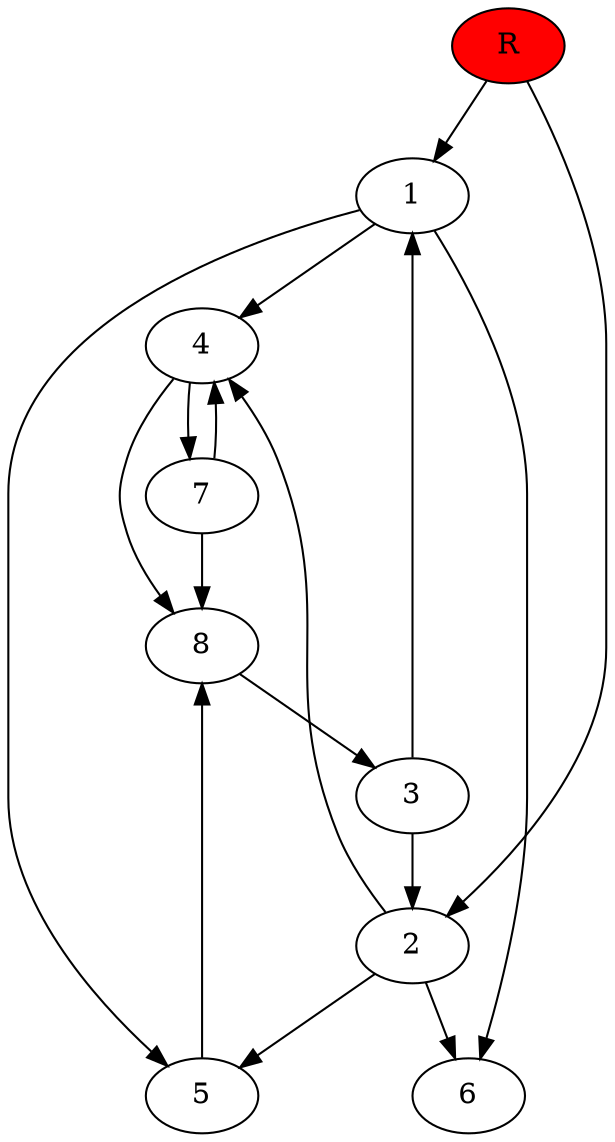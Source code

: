 digraph prb81503 {
	1
	2
	3
	4
	5
	6
	7
	8
	R [fillcolor="#ff0000" style=filled]
	1 -> 4
	1 -> 5
	1 -> 6
	2 -> 4
	2 -> 5
	2 -> 6
	3 -> 1
	3 -> 2
	4 -> 7
	4 -> 8
	5 -> 8
	7 -> 4
	7 -> 8
	8 -> 3
	R -> 1
	R -> 2
}
